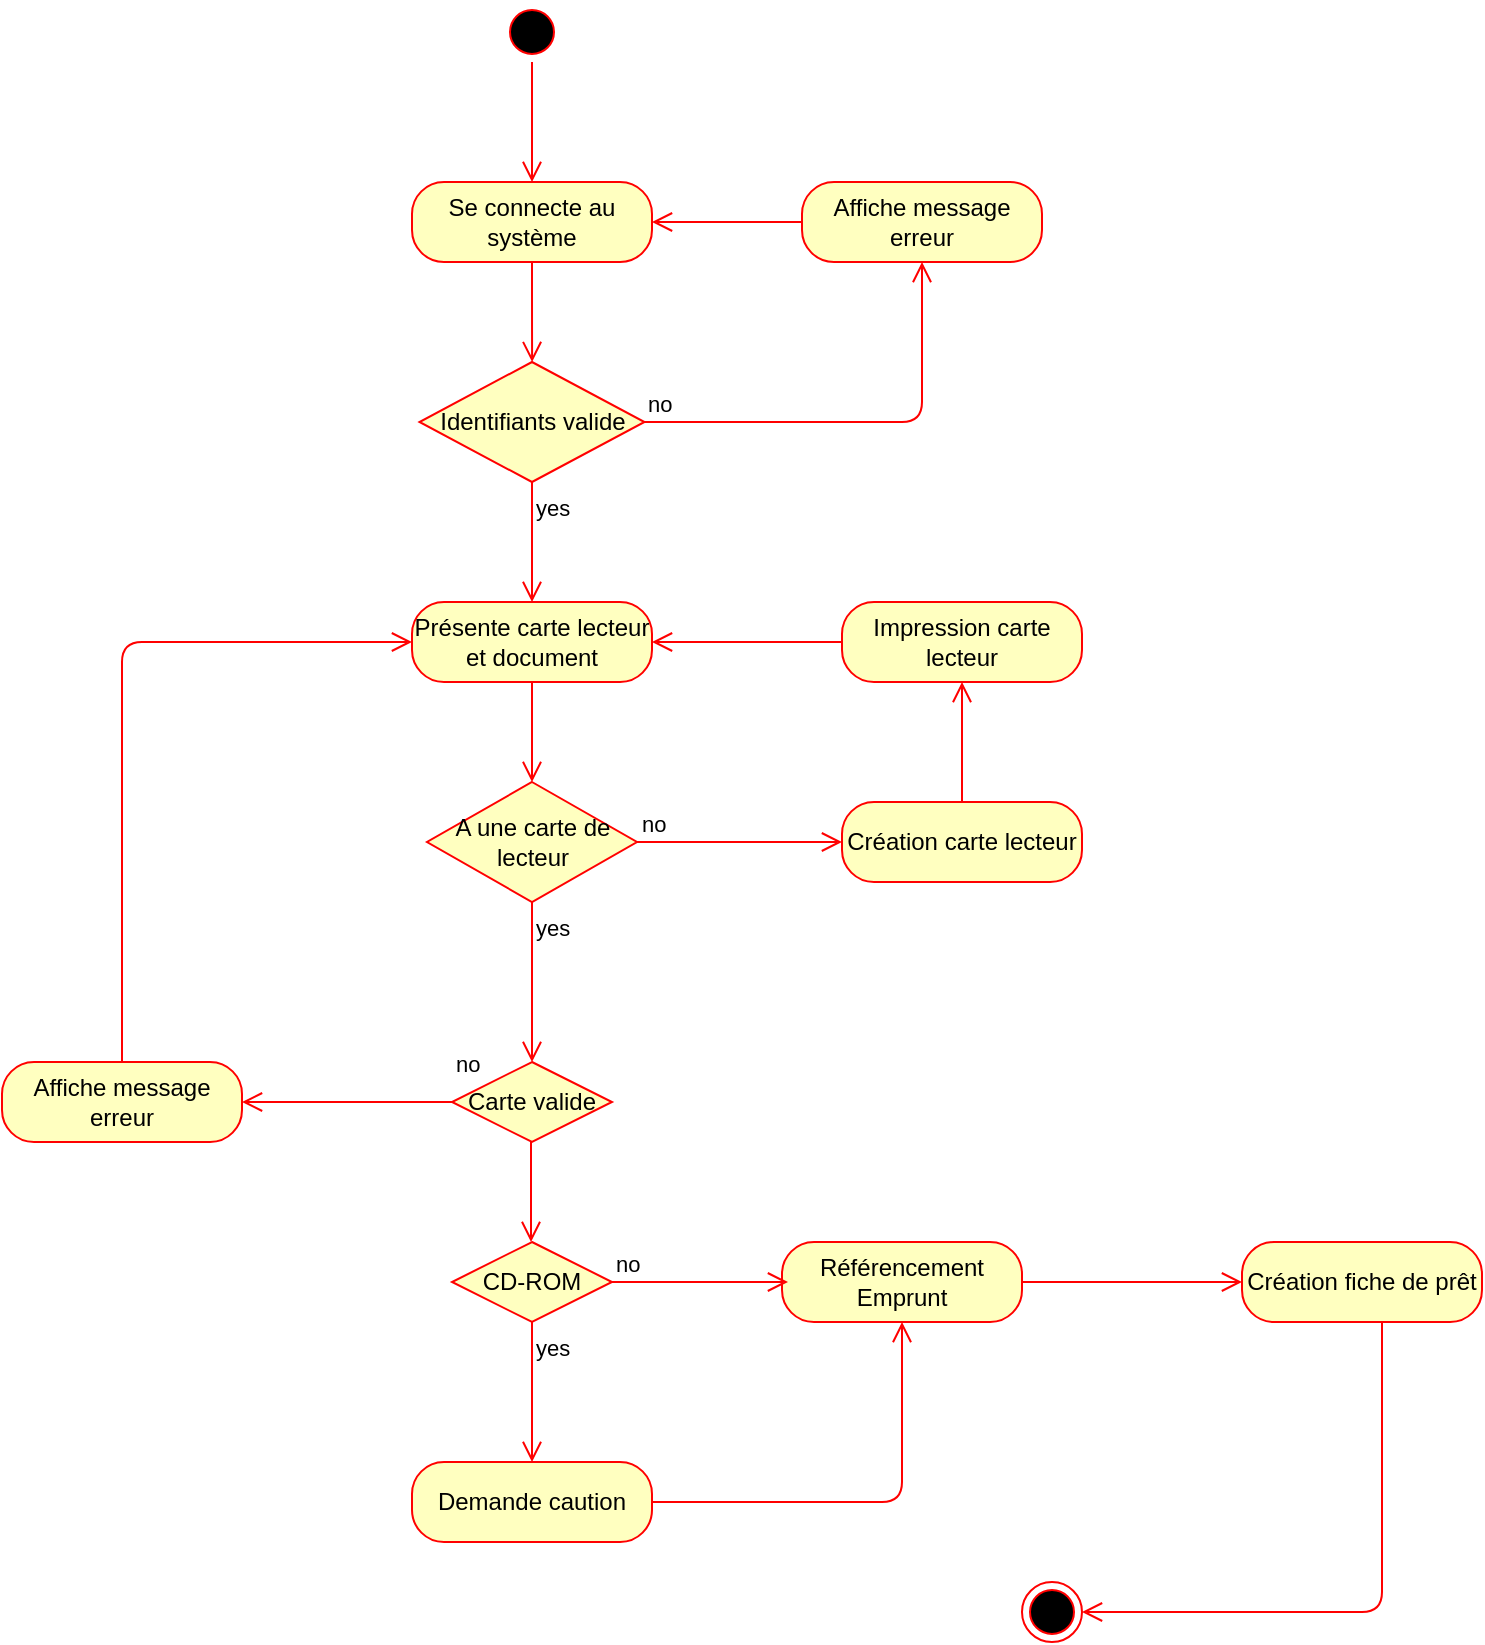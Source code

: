 <mxfile version="12.5.3" type="device"><diagram id="eWtB_JQ4mzyV2CRRM0PJ" name="Page-1"><mxGraphModel dx="1086" dy="806" grid="1" gridSize="10" guides="1" tooltips="1" connect="1" arrows="1" fold="1" page="1" pageScale="1" pageWidth="1169" pageHeight="1654" math="0" shadow="0"><root><mxCell id="0"/><mxCell id="1" parent="0"/><mxCell id="bCy0upDE4fuuKfKkGNoO-1" value="" style="ellipse;html=1;shape=startState;fillColor=#000000;strokeColor=#ff0000;" vertex="1" parent="1"><mxGeometry x="610" y="240" width="30" height="30" as="geometry"/></mxCell><mxCell id="bCy0upDE4fuuKfKkGNoO-2" value="" style="edgeStyle=orthogonalEdgeStyle;html=1;verticalAlign=bottom;endArrow=open;endSize=8;strokeColor=#ff0000;" edge="1" parent="1" source="bCy0upDE4fuuKfKkGNoO-1"><mxGeometry relative="1" as="geometry"><mxPoint x="625" y="330" as="targetPoint"/></mxGeometry></mxCell><mxCell id="bCy0upDE4fuuKfKkGNoO-3" value="Se connecte au système" style="rounded=1;whiteSpace=wrap;html=1;arcSize=40;fontColor=#000000;fillColor=#ffffc0;strokeColor=#ff0000;" vertex="1" parent="1"><mxGeometry x="565" y="330" width="120" height="40" as="geometry"/></mxCell><mxCell id="bCy0upDE4fuuKfKkGNoO-4" value="" style="edgeStyle=orthogonalEdgeStyle;html=1;verticalAlign=bottom;endArrow=open;endSize=8;strokeColor=#ff0000;" edge="1" parent="1" source="bCy0upDE4fuuKfKkGNoO-3" target="bCy0upDE4fuuKfKkGNoO-5"><mxGeometry relative="1" as="geometry"><mxPoint x="625" y="430" as="targetPoint"/></mxGeometry></mxCell><mxCell id="bCy0upDE4fuuKfKkGNoO-5" value="Identifiants valide" style="rhombus;whiteSpace=wrap;html=1;fillColor=#ffffc0;strokeColor=#ff0000;" vertex="1" parent="1"><mxGeometry x="568.75" y="420" width="112.5" height="60" as="geometry"/></mxCell><mxCell id="bCy0upDE4fuuKfKkGNoO-6" value="no" style="edgeStyle=orthogonalEdgeStyle;html=1;align=left;verticalAlign=bottom;endArrow=open;endSize=8;strokeColor=#ff0000;" edge="1" parent="1" source="bCy0upDE4fuuKfKkGNoO-5" target="bCy0upDE4fuuKfKkGNoO-13"><mxGeometry x="-1" relative="1" as="geometry"><mxPoint x="790" y="450" as="targetPoint"/><Array as="points"><mxPoint x="820" y="450"/></Array></mxGeometry></mxCell><mxCell id="bCy0upDE4fuuKfKkGNoO-7" value="yes" style="edgeStyle=orthogonalEdgeStyle;html=1;align=left;verticalAlign=top;endArrow=open;endSize=8;strokeColor=#ff0000;" edge="1" parent="1" source="bCy0upDE4fuuKfKkGNoO-5"><mxGeometry x="-1" relative="1" as="geometry"><mxPoint x="625" y="540" as="targetPoint"/><Array as="points"><mxPoint x="625" y="540"/></Array></mxGeometry></mxCell><mxCell id="bCy0upDE4fuuKfKkGNoO-8" value="Présente carte lecteur et document" style="rounded=1;whiteSpace=wrap;html=1;arcSize=40;fontColor=#000000;fillColor=#ffffc0;strokeColor=#ff0000;" vertex="1" parent="1"><mxGeometry x="565" y="540" width="120" height="40" as="geometry"/></mxCell><mxCell id="bCy0upDE4fuuKfKkGNoO-9" value="" style="edgeStyle=orthogonalEdgeStyle;html=1;verticalAlign=bottom;endArrow=open;endSize=8;strokeColor=#ff0000;entryX=0.5;entryY=0;entryDx=0;entryDy=0;" edge="1" parent="1" source="bCy0upDE4fuuKfKkGNoO-8" target="bCy0upDE4fuuKfKkGNoO-10"><mxGeometry relative="1" as="geometry"><mxPoint x="625" y="640" as="targetPoint"/></mxGeometry></mxCell><mxCell id="bCy0upDE4fuuKfKkGNoO-10" value="A une carte de lecteur" style="rhombus;whiteSpace=wrap;html=1;fillColor=#ffffc0;strokeColor=#ff0000;" vertex="1" parent="1"><mxGeometry x="572.5" y="630" width="105" height="60" as="geometry"/></mxCell><mxCell id="bCy0upDE4fuuKfKkGNoO-11" value="no" style="edgeStyle=orthogonalEdgeStyle;html=1;align=left;verticalAlign=bottom;endArrow=open;endSize=8;strokeColor=#ff0000;" edge="1" parent="1" source="bCy0upDE4fuuKfKkGNoO-10"><mxGeometry x="-1" relative="1" as="geometry"><mxPoint x="780" y="660" as="targetPoint"/></mxGeometry></mxCell><mxCell id="bCy0upDE4fuuKfKkGNoO-12" value="yes" style="edgeStyle=orthogonalEdgeStyle;html=1;align=left;verticalAlign=top;endArrow=open;endSize=8;strokeColor=#ff0000;entryX=0.5;entryY=0;entryDx=0;entryDy=0;" edge="1" parent="1" source="bCy0upDE4fuuKfKkGNoO-10" target="bCy0upDE4fuuKfKkGNoO-19"><mxGeometry x="-1" relative="1" as="geometry"><mxPoint x="625" y="750" as="targetPoint"/></mxGeometry></mxCell><mxCell id="bCy0upDE4fuuKfKkGNoO-13" value="Affiche message erreur" style="rounded=1;whiteSpace=wrap;html=1;arcSize=40;fontColor=#000000;fillColor=#ffffc0;strokeColor=#ff0000;" vertex="1" parent="1"><mxGeometry x="760" y="330" width="120" height="40" as="geometry"/></mxCell><mxCell id="bCy0upDE4fuuKfKkGNoO-14" value="" style="edgeStyle=orthogonalEdgeStyle;html=1;verticalAlign=bottom;endArrow=open;endSize=8;strokeColor=#ff0000;entryX=1;entryY=0.5;entryDx=0;entryDy=0;" edge="1" parent="1" source="bCy0upDE4fuuKfKkGNoO-13" target="bCy0upDE4fuuKfKkGNoO-3"><mxGeometry relative="1" as="geometry"><mxPoint x="840" y="470" as="targetPoint"/></mxGeometry></mxCell><mxCell id="bCy0upDE4fuuKfKkGNoO-15" value="Création carte lecteur" style="rounded=1;whiteSpace=wrap;html=1;arcSize=40;fontColor=#000000;fillColor=#ffffc0;strokeColor=#ff0000;" vertex="1" parent="1"><mxGeometry x="780" y="640" width="120" height="40" as="geometry"/></mxCell><mxCell id="bCy0upDE4fuuKfKkGNoO-16" value="Impression carte lecteur" style="rounded=1;whiteSpace=wrap;html=1;arcSize=40;fontColor=#000000;fillColor=#ffffc0;strokeColor=#ff0000;" vertex="1" parent="1"><mxGeometry x="780" y="540" width="120" height="40" as="geometry"/></mxCell><mxCell id="bCy0upDE4fuuKfKkGNoO-17" value="" style="edgeStyle=orthogonalEdgeStyle;html=1;align=left;verticalAlign=bottom;endArrow=open;endSize=8;strokeColor=#ff0000;" edge="1" parent="1" source="bCy0upDE4fuuKfKkGNoO-15" target="bCy0upDE4fuuKfKkGNoO-16"><mxGeometry x="-1" relative="1" as="geometry"><mxPoint x="882.5" y="610" as="targetPoint"/><mxPoint x="780" y="610" as="sourcePoint"/></mxGeometry></mxCell><mxCell id="bCy0upDE4fuuKfKkGNoO-18" value="" style="edgeStyle=orthogonalEdgeStyle;html=1;align=left;verticalAlign=bottom;endArrow=open;endSize=8;strokeColor=#ff0000;entryX=1;entryY=0.5;entryDx=0;entryDy=0;exitX=0;exitY=0.5;exitDx=0;exitDy=0;" edge="1" parent="1" source="bCy0upDE4fuuKfKkGNoO-16" target="bCy0upDE4fuuKfKkGNoO-8"><mxGeometry x="-1" y="-57" relative="1" as="geometry"><mxPoint x="790" y="670" as="targetPoint"/><mxPoint x="687.5" y="670" as="sourcePoint"/><mxPoint x="40" y="17" as="offset"/></mxGeometry></mxCell><mxCell id="bCy0upDE4fuuKfKkGNoO-19" value="Carte valide" style="rhombus;whiteSpace=wrap;html=1;fillColor=#ffffc0;strokeColor=#ff0000;" vertex="1" parent="1"><mxGeometry x="585" y="770" width="80" height="40" as="geometry"/></mxCell><mxCell id="bCy0upDE4fuuKfKkGNoO-21" value="no" style="edgeStyle=orthogonalEdgeStyle;html=1;align=left;verticalAlign=bottom;endArrow=open;endSize=8;strokeColor=#ff0000;exitX=0;exitY=0.5;exitDx=0;exitDy=0;entryX=1;entryY=0.5;entryDx=0;entryDy=0;" edge="1" parent="1" source="bCy0upDE4fuuKfKkGNoO-19" target="bCy0upDE4fuuKfKkGNoO-22"><mxGeometry x="-1" y="-10" relative="1" as="geometry"><mxPoint x="500" y="780" as="targetPoint"/><mxPoint x="665" y="790" as="sourcePoint"/><mxPoint as="offset"/></mxGeometry></mxCell><mxCell id="bCy0upDE4fuuKfKkGNoO-22" value="Affiche message erreur" style="rounded=1;whiteSpace=wrap;html=1;arcSize=40;fontColor=#000000;fillColor=#ffffc0;strokeColor=#ff0000;" vertex="1" parent="1"><mxGeometry x="360" y="770" width="120" height="40" as="geometry"/></mxCell><mxCell id="bCy0upDE4fuuKfKkGNoO-23" value="" style="edgeStyle=orthogonalEdgeStyle;html=1;align=left;verticalAlign=bottom;endArrow=open;endSize=8;strokeColor=#ff0000;exitX=0.5;exitY=0;exitDx=0;exitDy=0;entryX=0;entryY=0.5;entryDx=0;entryDy=0;" edge="1" parent="1" source="bCy0upDE4fuuKfKkGNoO-22" target="bCy0upDE4fuuKfKkGNoO-8"><mxGeometry x="-1" relative="1" as="geometry"><mxPoint x="459" y="610" as="targetPoint"/><mxPoint x="320.25" y="690" as="sourcePoint"/><Array as="points"><mxPoint x="420" y="560"/></Array></mxGeometry></mxCell><mxCell id="bCy0upDE4fuuKfKkGNoO-24" value="Référencement Emprunt" style="rounded=1;whiteSpace=wrap;html=1;arcSize=40;fontColor=#000000;fillColor=#ffffc0;strokeColor=#ff0000;" vertex="1" parent="1"><mxGeometry x="750" y="860" width="120" height="40" as="geometry"/></mxCell><mxCell id="bCy0upDE4fuuKfKkGNoO-25" value="" style="edgeStyle=orthogonalEdgeStyle;html=1;verticalAlign=bottom;endArrow=open;endSize=8;strokeColor=#ff0000;entryX=0;entryY=0.5;entryDx=0;entryDy=0;" edge="1" parent="1" source="bCy0upDE4fuuKfKkGNoO-24" target="bCy0upDE4fuuKfKkGNoO-26"><mxGeometry relative="1" as="geometry"><mxPoint x="894" y="950" as="targetPoint"/><Array as="points"><mxPoint x="910" y="880"/><mxPoint x="910" y="880"/></Array></mxGeometry></mxCell><mxCell id="bCy0upDE4fuuKfKkGNoO-26" value="Création fiche de prêt" style="rounded=1;whiteSpace=wrap;html=1;arcSize=40;fontColor=#000000;fillColor=#ffffc0;strokeColor=#ff0000;" vertex="1" parent="1"><mxGeometry x="980" y="860" width="120" height="40" as="geometry"/></mxCell><mxCell id="bCy0upDE4fuuKfKkGNoO-32" value="CD-ROM" style="rhombus;whiteSpace=wrap;html=1;fillColor=#ffffc0;strokeColor=#ff0000;" vertex="1" parent="1"><mxGeometry x="585" y="860" width="80" height="40" as="geometry"/></mxCell><mxCell id="bCy0upDE4fuuKfKkGNoO-33" value="no" style="edgeStyle=orthogonalEdgeStyle;html=1;align=left;verticalAlign=bottom;endArrow=open;endSize=8;strokeColor=#ff0000;" edge="1" source="bCy0upDE4fuuKfKkGNoO-32" parent="1"><mxGeometry x="-1" relative="1" as="geometry"><mxPoint x="753" y="880" as="targetPoint"/></mxGeometry></mxCell><mxCell id="bCy0upDE4fuuKfKkGNoO-34" value="yes" style="edgeStyle=orthogonalEdgeStyle;html=1;align=left;verticalAlign=top;endArrow=open;endSize=8;strokeColor=#ff0000;" edge="1" source="bCy0upDE4fuuKfKkGNoO-32" parent="1"><mxGeometry x="-1" relative="1" as="geometry"><mxPoint x="625" y="970" as="targetPoint"/><Array as="points"><mxPoint x="625" y="960"/></Array></mxGeometry></mxCell><mxCell id="bCy0upDE4fuuKfKkGNoO-36" value="" style="edgeStyle=orthogonalEdgeStyle;html=1;verticalAlign=bottom;endArrow=open;endSize=8;strokeColor=#ff0000;" edge="1" parent="1"><mxGeometry relative="1" as="geometry"><mxPoint x="624.5" y="860" as="targetPoint"/><mxPoint x="624.5" y="810" as="sourcePoint"/><Array as="points"><mxPoint x="624.5" y="850"/><mxPoint x="624.5" y="850"/></Array></mxGeometry></mxCell><mxCell id="bCy0upDE4fuuKfKkGNoO-28" value="" style="ellipse;html=1;shape=endState;fillColor=#000000;strokeColor=#ff0000;" vertex="1" parent="1"><mxGeometry x="870" y="1030" width="30" height="30" as="geometry"/></mxCell><mxCell id="bCy0upDE4fuuKfKkGNoO-37" value="" style="edgeStyle=orthogonalEdgeStyle;html=1;verticalAlign=bottom;endArrow=open;endSize=8;strokeColor=#ff0000;" edge="1" parent="1" source="bCy0upDE4fuuKfKkGNoO-26" target="bCy0upDE4fuuKfKkGNoO-28"><mxGeometry relative="1" as="geometry"><mxPoint x="898" y="1050" as="targetPoint"/><Array as="points"><mxPoint x="1050" y="1045"/></Array><mxPoint x="1040" y="900" as="sourcePoint"/></mxGeometry></mxCell><mxCell id="bCy0upDE4fuuKfKkGNoO-40" value="Demande caution" style="rounded=1;whiteSpace=wrap;html=1;arcSize=40;fontColor=#000000;fillColor=#ffffc0;strokeColor=#ff0000;" vertex="1" parent="1"><mxGeometry x="565" y="970" width="120" height="40" as="geometry"/></mxCell><mxCell id="bCy0upDE4fuuKfKkGNoO-41" value="" style="edgeStyle=orthogonalEdgeStyle;html=1;verticalAlign=bottom;endArrow=open;endSize=8;strokeColor=#ff0000;entryX=0.5;entryY=1;entryDx=0;entryDy=0;" edge="1" source="bCy0upDE4fuuKfKkGNoO-40" parent="1" target="bCy0upDE4fuuKfKkGNoO-24"><mxGeometry relative="1" as="geometry"><mxPoint x="625" y="1070" as="targetPoint"/></mxGeometry></mxCell></root></mxGraphModel></diagram></mxfile>
